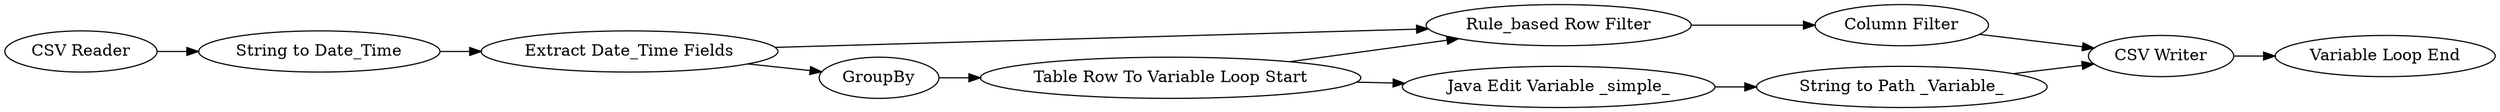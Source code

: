 digraph {
	285 -> 286
	2015 -> 2014
	286 -> 289
	2014 -> 2016
	286 -> 287
	1 -> 285
	288 -> 2013
	288 -> 289
	287 -> 288
	2017 -> 2014
	2013 -> 2015
	289 -> 2017
	2014 [label="CSV Writer"]
	2015 [label="String to Path _Variable_"]
	289 [label="Rule_based Row Filter"]
	1 [label="CSV Reader"]
	285 [label="String to Date_Time"]
	2016 [label="Variable Loop End"]
	287 [label=GroupBy]
	2017 [label="Column Filter"]
	2013 [label="Java Edit Variable _simple_"]
	288 [label="Table Row To Variable Loop Start"]
	286 [label="Extract Date_Time Fields"]
	rankdir=LR
}
